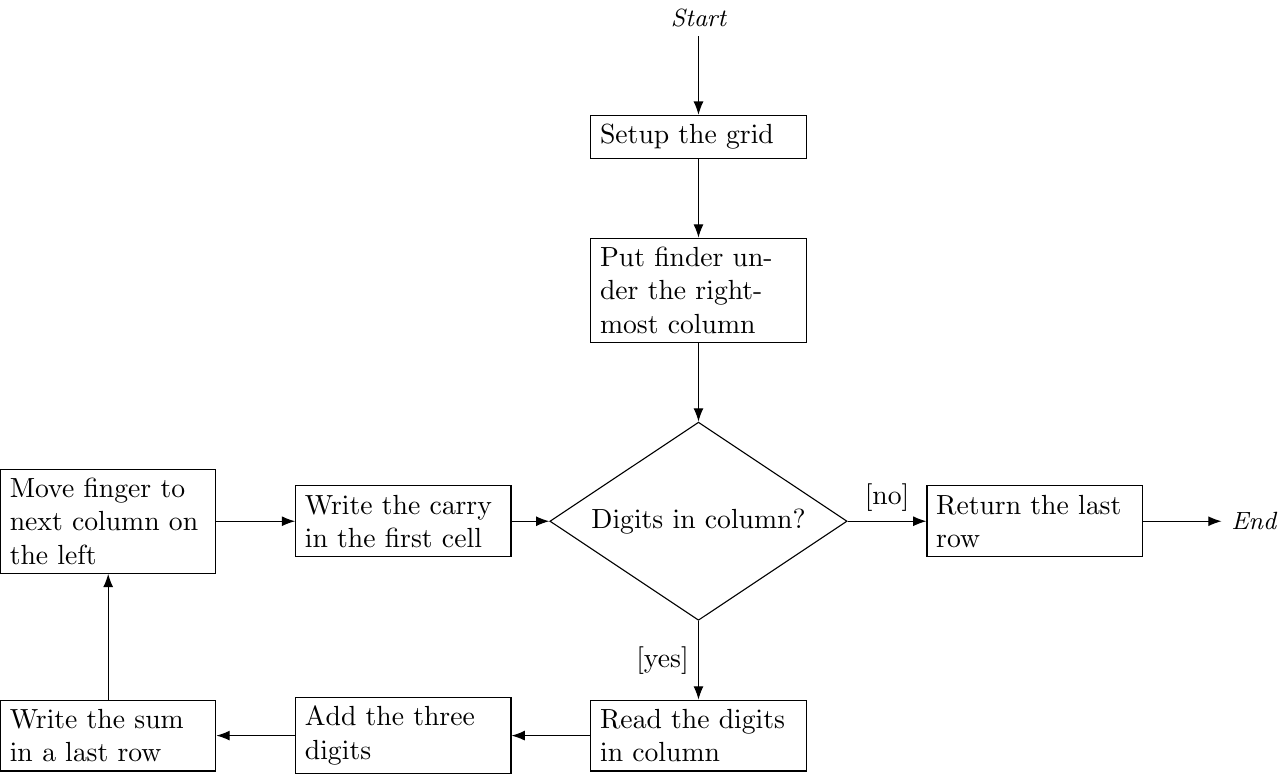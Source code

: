 \documentclass[tikz]{standalone}
\usetikzlibrary{calc, positioning, arrows.meta, shapes}
\begin{document}
\tikzset{
  pseudo/.style = {
    font=\small\it
  },
  process/.style = {
    draw,
    rectangle,
    text width = 2.5cm
  },
  decision/.style = {
    draw,
    diamond,
    aspect=1.5
  },
  arrow/.style = {
    -Latex
  },
  label/.style= {
    font=\small
  }
}
\begin{tikzpicture}
  \node[pseudo] (start) {Start};
  \node[process, below=of start] (setup) {Setup the grid};
  \node[process, below=of setup] (putFinger) {Put finder under the rightmost column};
  \node[decision, below=of putFinger] (test) {Digits in column?};
  \node[process, below=of test] (read) {Read the digits in column};
  \node[process, left = of read] (add) {Add the three digits};
  \node[process, left=of add] (writeSum) {Write the sum in a last row};
  \node[process] (moveLeft) at (writeSum |- test) {Move finger to next column on the left};
  \node[process, right=of moveLeft] (writeCarry) {Write the carry in the first cell};
  \node[process, right=of test] (return) {Return the last row};
  \node[pseudo, right =of return] (end) {End};
  
  \draw[arrow] (start) -- (setup);
  \draw[arrow] (setup) -- (putFinger);
  \draw[arrow] (putFinger) -- (test);
  \draw[arrow] (test) -- node[midway, above]{[no]} (return);
  \draw[arrow] (test) -- node[midway, left]{[yes]} (read);
  \draw[arrow] (read) -- (add);
  \draw[arrow] (add) -- (writeSum);
  \draw[arrow] (writeSum) -- (moveLeft);
  \draw[arrow] (moveLeft) -- (writeCarry);
  \draw[arrow] (writeCarry) -- (test);
  \draw[arrow] (return) --  (end);
\end{tikzpicture}
\end{document}